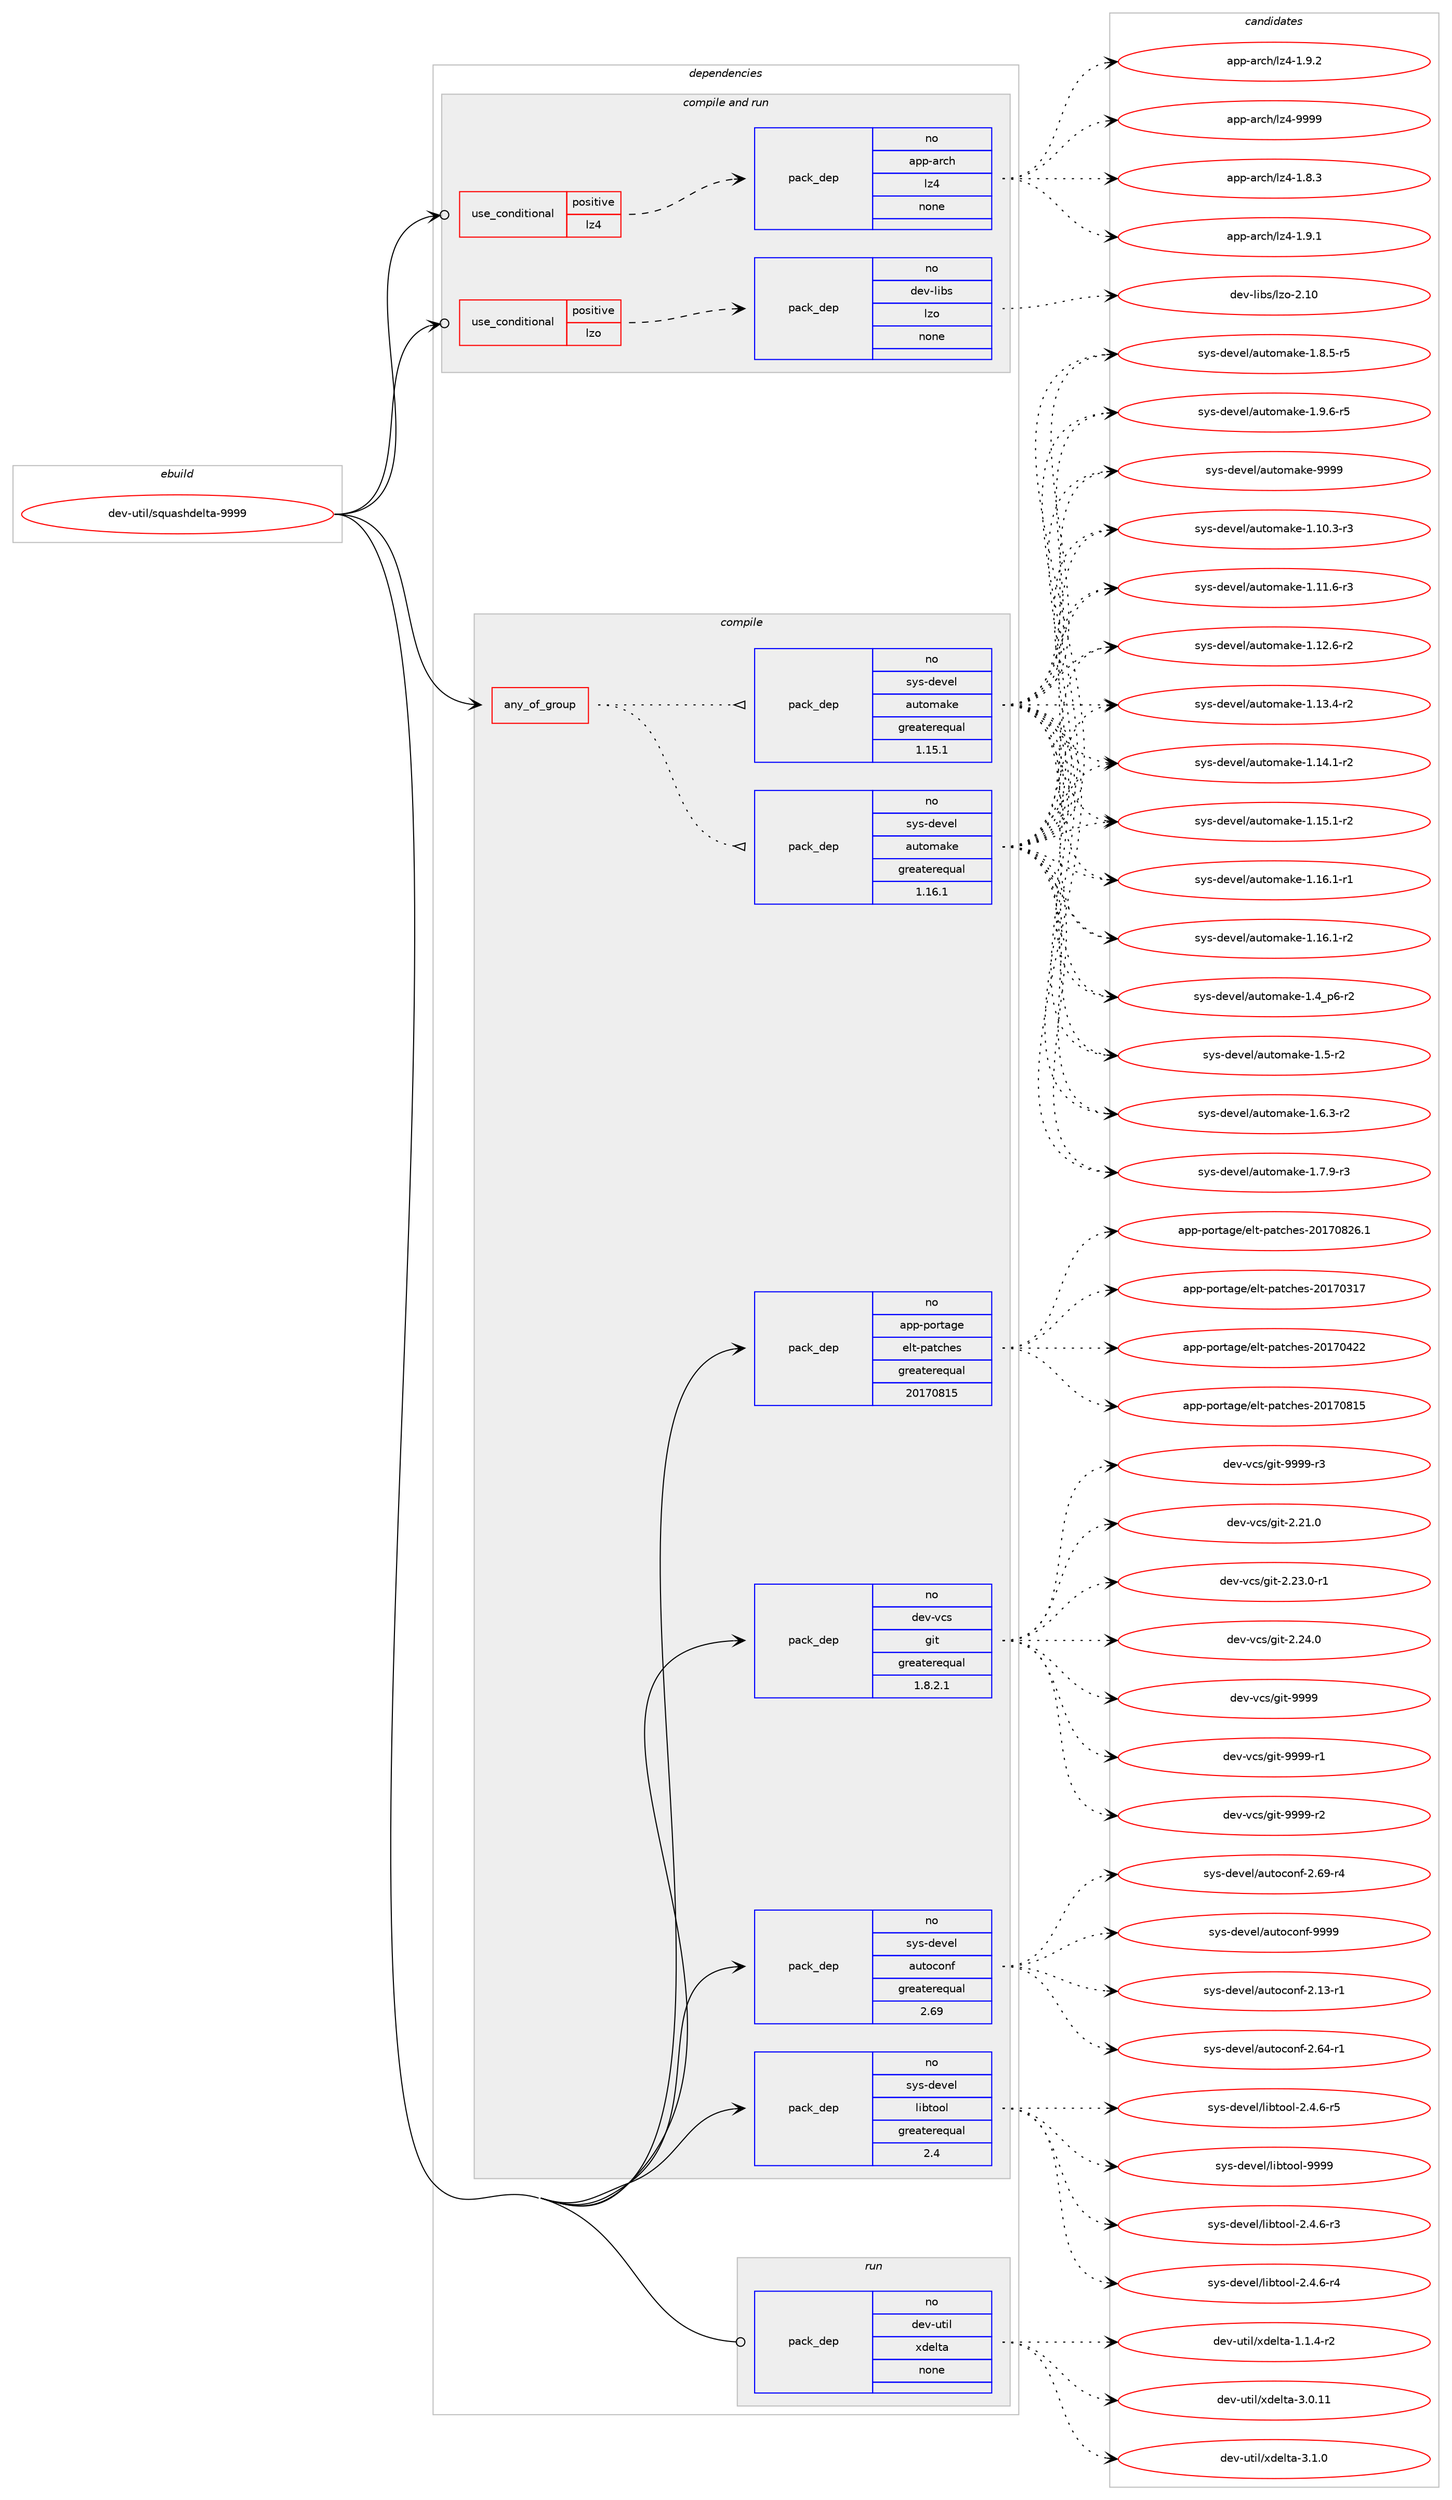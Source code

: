 digraph prolog {

# *************
# Graph options
# *************

newrank=true;
concentrate=true;
compound=true;
graph [rankdir=LR,fontname=Helvetica,fontsize=10,ranksep=1.5];#, ranksep=2.5, nodesep=0.2];
edge  [arrowhead=vee];
node  [fontname=Helvetica,fontsize=10];

# **********
# The ebuild
# **********

subgraph cluster_leftcol {
color=gray;
rank=same;
label=<<i>ebuild</i>>;
id [label="dev-util/squashdelta-9999", color=red, width=4, href="../dev-util/squashdelta-9999.svg"];
}

# ****************
# The dependencies
# ****************

subgraph cluster_midcol {
color=gray;
label=<<i>dependencies</i>>;
subgraph cluster_compile {
fillcolor="#eeeeee";
style=filled;
label=<<i>compile</i>>;
subgraph any11817 {
dependency732316 [label=<<TABLE BORDER="0" CELLBORDER="1" CELLSPACING="0" CELLPADDING="4"><TR><TD CELLPADDING="10">any_of_group</TD></TR></TABLE>>, shape=none, color=red];subgraph pack536778 {
dependency732317 [label=<<TABLE BORDER="0" CELLBORDER="1" CELLSPACING="0" CELLPADDING="4" WIDTH="220"><TR><TD ROWSPAN="6" CELLPADDING="30">pack_dep</TD></TR><TR><TD WIDTH="110">no</TD></TR><TR><TD>sys-devel</TD></TR><TR><TD>automake</TD></TR><TR><TD>greaterequal</TD></TR><TR><TD>1.16.1</TD></TR></TABLE>>, shape=none, color=blue];
}
dependency732316:e -> dependency732317:w [weight=20,style="dotted",arrowhead="oinv"];
subgraph pack536779 {
dependency732318 [label=<<TABLE BORDER="0" CELLBORDER="1" CELLSPACING="0" CELLPADDING="4" WIDTH="220"><TR><TD ROWSPAN="6" CELLPADDING="30">pack_dep</TD></TR><TR><TD WIDTH="110">no</TD></TR><TR><TD>sys-devel</TD></TR><TR><TD>automake</TD></TR><TR><TD>greaterequal</TD></TR><TR><TD>1.15.1</TD></TR></TABLE>>, shape=none, color=blue];
}
dependency732316:e -> dependency732318:w [weight=20,style="dotted",arrowhead="oinv"];
}
id:e -> dependency732316:w [weight=20,style="solid",arrowhead="vee"];
subgraph pack536780 {
dependency732319 [label=<<TABLE BORDER="0" CELLBORDER="1" CELLSPACING="0" CELLPADDING="4" WIDTH="220"><TR><TD ROWSPAN="6" CELLPADDING="30">pack_dep</TD></TR><TR><TD WIDTH="110">no</TD></TR><TR><TD>app-portage</TD></TR><TR><TD>elt-patches</TD></TR><TR><TD>greaterequal</TD></TR><TR><TD>20170815</TD></TR></TABLE>>, shape=none, color=blue];
}
id:e -> dependency732319:w [weight=20,style="solid",arrowhead="vee"];
subgraph pack536781 {
dependency732320 [label=<<TABLE BORDER="0" CELLBORDER="1" CELLSPACING="0" CELLPADDING="4" WIDTH="220"><TR><TD ROWSPAN="6" CELLPADDING="30">pack_dep</TD></TR><TR><TD WIDTH="110">no</TD></TR><TR><TD>dev-vcs</TD></TR><TR><TD>git</TD></TR><TR><TD>greaterequal</TD></TR><TR><TD>1.8.2.1</TD></TR></TABLE>>, shape=none, color=blue];
}
id:e -> dependency732320:w [weight=20,style="solid",arrowhead="vee"];
subgraph pack536782 {
dependency732321 [label=<<TABLE BORDER="0" CELLBORDER="1" CELLSPACING="0" CELLPADDING="4" WIDTH="220"><TR><TD ROWSPAN="6" CELLPADDING="30">pack_dep</TD></TR><TR><TD WIDTH="110">no</TD></TR><TR><TD>sys-devel</TD></TR><TR><TD>autoconf</TD></TR><TR><TD>greaterequal</TD></TR><TR><TD>2.69</TD></TR></TABLE>>, shape=none, color=blue];
}
id:e -> dependency732321:w [weight=20,style="solid",arrowhead="vee"];
subgraph pack536783 {
dependency732322 [label=<<TABLE BORDER="0" CELLBORDER="1" CELLSPACING="0" CELLPADDING="4" WIDTH="220"><TR><TD ROWSPAN="6" CELLPADDING="30">pack_dep</TD></TR><TR><TD WIDTH="110">no</TD></TR><TR><TD>sys-devel</TD></TR><TR><TD>libtool</TD></TR><TR><TD>greaterequal</TD></TR><TR><TD>2.4</TD></TR></TABLE>>, shape=none, color=blue];
}
id:e -> dependency732322:w [weight=20,style="solid",arrowhead="vee"];
}
subgraph cluster_compileandrun {
fillcolor="#eeeeee";
style=filled;
label=<<i>compile and run</i>>;
subgraph cond183342 {
dependency732323 [label=<<TABLE BORDER="0" CELLBORDER="1" CELLSPACING="0" CELLPADDING="4"><TR><TD ROWSPAN="3" CELLPADDING="10">use_conditional</TD></TR><TR><TD>positive</TD></TR><TR><TD>lz4</TD></TR></TABLE>>, shape=none, color=red];
subgraph pack536784 {
dependency732324 [label=<<TABLE BORDER="0" CELLBORDER="1" CELLSPACING="0" CELLPADDING="4" WIDTH="220"><TR><TD ROWSPAN="6" CELLPADDING="30">pack_dep</TD></TR><TR><TD WIDTH="110">no</TD></TR><TR><TD>app-arch</TD></TR><TR><TD>lz4</TD></TR><TR><TD>none</TD></TR><TR><TD></TD></TR></TABLE>>, shape=none, color=blue];
}
dependency732323:e -> dependency732324:w [weight=20,style="dashed",arrowhead="vee"];
}
id:e -> dependency732323:w [weight=20,style="solid",arrowhead="odotvee"];
subgraph cond183343 {
dependency732325 [label=<<TABLE BORDER="0" CELLBORDER="1" CELLSPACING="0" CELLPADDING="4"><TR><TD ROWSPAN="3" CELLPADDING="10">use_conditional</TD></TR><TR><TD>positive</TD></TR><TR><TD>lzo</TD></TR></TABLE>>, shape=none, color=red];
subgraph pack536785 {
dependency732326 [label=<<TABLE BORDER="0" CELLBORDER="1" CELLSPACING="0" CELLPADDING="4" WIDTH="220"><TR><TD ROWSPAN="6" CELLPADDING="30">pack_dep</TD></TR><TR><TD WIDTH="110">no</TD></TR><TR><TD>dev-libs</TD></TR><TR><TD>lzo</TD></TR><TR><TD>none</TD></TR><TR><TD></TD></TR></TABLE>>, shape=none, color=blue];
}
dependency732325:e -> dependency732326:w [weight=20,style="dashed",arrowhead="vee"];
}
id:e -> dependency732325:w [weight=20,style="solid",arrowhead="odotvee"];
}
subgraph cluster_run {
fillcolor="#eeeeee";
style=filled;
label=<<i>run</i>>;
subgraph pack536786 {
dependency732327 [label=<<TABLE BORDER="0" CELLBORDER="1" CELLSPACING="0" CELLPADDING="4" WIDTH="220"><TR><TD ROWSPAN="6" CELLPADDING="30">pack_dep</TD></TR><TR><TD WIDTH="110">no</TD></TR><TR><TD>dev-util</TD></TR><TR><TD>xdelta</TD></TR><TR><TD>none</TD></TR><TR><TD></TD></TR></TABLE>>, shape=none, color=blue];
}
id:e -> dependency732327:w [weight=20,style="solid",arrowhead="odot"];
}
}

# **************
# The candidates
# **************

subgraph cluster_choices {
rank=same;
color=gray;
label=<<i>candidates</i>>;

subgraph choice536778 {
color=black;
nodesep=1;
choice11512111545100101118101108479711711611110997107101454946494846514511451 [label="sys-devel/automake-1.10.3-r3", color=red, width=4,href="../sys-devel/automake-1.10.3-r3.svg"];
choice11512111545100101118101108479711711611110997107101454946494946544511451 [label="sys-devel/automake-1.11.6-r3", color=red, width=4,href="../sys-devel/automake-1.11.6-r3.svg"];
choice11512111545100101118101108479711711611110997107101454946495046544511450 [label="sys-devel/automake-1.12.6-r2", color=red, width=4,href="../sys-devel/automake-1.12.6-r2.svg"];
choice11512111545100101118101108479711711611110997107101454946495146524511450 [label="sys-devel/automake-1.13.4-r2", color=red, width=4,href="../sys-devel/automake-1.13.4-r2.svg"];
choice11512111545100101118101108479711711611110997107101454946495246494511450 [label="sys-devel/automake-1.14.1-r2", color=red, width=4,href="../sys-devel/automake-1.14.1-r2.svg"];
choice11512111545100101118101108479711711611110997107101454946495346494511450 [label="sys-devel/automake-1.15.1-r2", color=red, width=4,href="../sys-devel/automake-1.15.1-r2.svg"];
choice11512111545100101118101108479711711611110997107101454946495446494511449 [label="sys-devel/automake-1.16.1-r1", color=red, width=4,href="../sys-devel/automake-1.16.1-r1.svg"];
choice11512111545100101118101108479711711611110997107101454946495446494511450 [label="sys-devel/automake-1.16.1-r2", color=red, width=4,href="../sys-devel/automake-1.16.1-r2.svg"];
choice115121115451001011181011084797117116111109971071014549465295112544511450 [label="sys-devel/automake-1.4_p6-r2", color=red, width=4,href="../sys-devel/automake-1.4_p6-r2.svg"];
choice11512111545100101118101108479711711611110997107101454946534511450 [label="sys-devel/automake-1.5-r2", color=red, width=4,href="../sys-devel/automake-1.5-r2.svg"];
choice115121115451001011181011084797117116111109971071014549465446514511450 [label="sys-devel/automake-1.6.3-r2", color=red, width=4,href="../sys-devel/automake-1.6.3-r2.svg"];
choice115121115451001011181011084797117116111109971071014549465546574511451 [label="sys-devel/automake-1.7.9-r3", color=red, width=4,href="../sys-devel/automake-1.7.9-r3.svg"];
choice115121115451001011181011084797117116111109971071014549465646534511453 [label="sys-devel/automake-1.8.5-r5", color=red, width=4,href="../sys-devel/automake-1.8.5-r5.svg"];
choice115121115451001011181011084797117116111109971071014549465746544511453 [label="sys-devel/automake-1.9.6-r5", color=red, width=4,href="../sys-devel/automake-1.9.6-r5.svg"];
choice115121115451001011181011084797117116111109971071014557575757 [label="sys-devel/automake-9999", color=red, width=4,href="../sys-devel/automake-9999.svg"];
dependency732317:e -> choice11512111545100101118101108479711711611110997107101454946494846514511451:w [style=dotted,weight="100"];
dependency732317:e -> choice11512111545100101118101108479711711611110997107101454946494946544511451:w [style=dotted,weight="100"];
dependency732317:e -> choice11512111545100101118101108479711711611110997107101454946495046544511450:w [style=dotted,weight="100"];
dependency732317:e -> choice11512111545100101118101108479711711611110997107101454946495146524511450:w [style=dotted,weight="100"];
dependency732317:e -> choice11512111545100101118101108479711711611110997107101454946495246494511450:w [style=dotted,weight="100"];
dependency732317:e -> choice11512111545100101118101108479711711611110997107101454946495346494511450:w [style=dotted,weight="100"];
dependency732317:e -> choice11512111545100101118101108479711711611110997107101454946495446494511449:w [style=dotted,weight="100"];
dependency732317:e -> choice11512111545100101118101108479711711611110997107101454946495446494511450:w [style=dotted,weight="100"];
dependency732317:e -> choice115121115451001011181011084797117116111109971071014549465295112544511450:w [style=dotted,weight="100"];
dependency732317:e -> choice11512111545100101118101108479711711611110997107101454946534511450:w [style=dotted,weight="100"];
dependency732317:e -> choice115121115451001011181011084797117116111109971071014549465446514511450:w [style=dotted,weight="100"];
dependency732317:e -> choice115121115451001011181011084797117116111109971071014549465546574511451:w [style=dotted,weight="100"];
dependency732317:e -> choice115121115451001011181011084797117116111109971071014549465646534511453:w [style=dotted,weight="100"];
dependency732317:e -> choice115121115451001011181011084797117116111109971071014549465746544511453:w [style=dotted,weight="100"];
dependency732317:e -> choice115121115451001011181011084797117116111109971071014557575757:w [style=dotted,weight="100"];
}
subgraph choice536779 {
color=black;
nodesep=1;
choice11512111545100101118101108479711711611110997107101454946494846514511451 [label="sys-devel/automake-1.10.3-r3", color=red, width=4,href="../sys-devel/automake-1.10.3-r3.svg"];
choice11512111545100101118101108479711711611110997107101454946494946544511451 [label="sys-devel/automake-1.11.6-r3", color=red, width=4,href="../sys-devel/automake-1.11.6-r3.svg"];
choice11512111545100101118101108479711711611110997107101454946495046544511450 [label="sys-devel/automake-1.12.6-r2", color=red, width=4,href="../sys-devel/automake-1.12.6-r2.svg"];
choice11512111545100101118101108479711711611110997107101454946495146524511450 [label="sys-devel/automake-1.13.4-r2", color=red, width=4,href="../sys-devel/automake-1.13.4-r2.svg"];
choice11512111545100101118101108479711711611110997107101454946495246494511450 [label="sys-devel/automake-1.14.1-r2", color=red, width=4,href="../sys-devel/automake-1.14.1-r2.svg"];
choice11512111545100101118101108479711711611110997107101454946495346494511450 [label="sys-devel/automake-1.15.1-r2", color=red, width=4,href="../sys-devel/automake-1.15.1-r2.svg"];
choice11512111545100101118101108479711711611110997107101454946495446494511449 [label="sys-devel/automake-1.16.1-r1", color=red, width=4,href="../sys-devel/automake-1.16.1-r1.svg"];
choice11512111545100101118101108479711711611110997107101454946495446494511450 [label="sys-devel/automake-1.16.1-r2", color=red, width=4,href="../sys-devel/automake-1.16.1-r2.svg"];
choice115121115451001011181011084797117116111109971071014549465295112544511450 [label="sys-devel/automake-1.4_p6-r2", color=red, width=4,href="../sys-devel/automake-1.4_p6-r2.svg"];
choice11512111545100101118101108479711711611110997107101454946534511450 [label="sys-devel/automake-1.5-r2", color=red, width=4,href="../sys-devel/automake-1.5-r2.svg"];
choice115121115451001011181011084797117116111109971071014549465446514511450 [label="sys-devel/automake-1.6.3-r2", color=red, width=4,href="../sys-devel/automake-1.6.3-r2.svg"];
choice115121115451001011181011084797117116111109971071014549465546574511451 [label="sys-devel/automake-1.7.9-r3", color=red, width=4,href="../sys-devel/automake-1.7.9-r3.svg"];
choice115121115451001011181011084797117116111109971071014549465646534511453 [label="sys-devel/automake-1.8.5-r5", color=red, width=4,href="../sys-devel/automake-1.8.5-r5.svg"];
choice115121115451001011181011084797117116111109971071014549465746544511453 [label="sys-devel/automake-1.9.6-r5", color=red, width=4,href="../sys-devel/automake-1.9.6-r5.svg"];
choice115121115451001011181011084797117116111109971071014557575757 [label="sys-devel/automake-9999", color=red, width=4,href="../sys-devel/automake-9999.svg"];
dependency732318:e -> choice11512111545100101118101108479711711611110997107101454946494846514511451:w [style=dotted,weight="100"];
dependency732318:e -> choice11512111545100101118101108479711711611110997107101454946494946544511451:w [style=dotted,weight="100"];
dependency732318:e -> choice11512111545100101118101108479711711611110997107101454946495046544511450:w [style=dotted,weight="100"];
dependency732318:e -> choice11512111545100101118101108479711711611110997107101454946495146524511450:w [style=dotted,weight="100"];
dependency732318:e -> choice11512111545100101118101108479711711611110997107101454946495246494511450:w [style=dotted,weight="100"];
dependency732318:e -> choice11512111545100101118101108479711711611110997107101454946495346494511450:w [style=dotted,weight="100"];
dependency732318:e -> choice11512111545100101118101108479711711611110997107101454946495446494511449:w [style=dotted,weight="100"];
dependency732318:e -> choice11512111545100101118101108479711711611110997107101454946495446494511450:w [style=dotted,weight="100"];
dependency732318:e -> choice115121115451001011181011084797117116111109971071014549465295112544511450:w [style=dotted,weight="100"];
dependency732318:e -> choice11512111545100101118101108479711711611110997107101454946534511450:w [style=dotted,weight="100"];
dependency732318:e -> choice115121115451001011181011084797117116111109971071014549465446514511450:w [style=dotted,weight="100"];
dependency732318:e -> choice115121115451001011181011084797117116111109971071014549465546574511451:w [style=dotted,weight="100"];
dependency732318:e -> choice115121115451001011181011084797117116111109971071014549465646534511453:w [style=dotted,weight="100"];
dependency732318:e -> choice115121115451001011181011084797117116111109971071014549465746544511453:w [style=dotted,weight="100"];
dependency732318:e -> choice115121115451001011181011084797117116111109971071014557575757:w [style=dotted,weight="100"];
}
subgraph choice536780 {
color=black;
nodesep=1;
choice97112112451121111141169710310147101108116451129711699104101115455048495548514955 [label="app-portage/elt-patches-20170317", color=red, width=4,href="../app-portage/elt-patches-20170317.svg"];
choice97112112451121111141169710310147101108116451129711699104101115455048495548525050 [label="app-portage/elt-patches-20170422", color=red, width=4,href="../app-portage/elt-patches-20170422.svg"];
choice97112112451121111141169710310147101108116451129711699104101115455048495548564953 [label="app-portage/elt-patches-20170815", color=red, width=4,href="../app-portage/elt-patches-20170815.svg"];
choice971121124511211111411697103101471011081164511297116991041011154550484955485650544649 [label="app-portage/elt-patches-20170826.1", color=red, width=4,href="../app-portage/elt-patches-20170826.1.svg"];
dependency732319:e -> choice97112112451121111141169710310147101108116451129711699104101115455048495548514955:w [style=dotted,weight="100"];
dependency732319:e -> choice97112112451121111141169710310147101108116451129711699104101115455048495548525050:w [style=dotted,weight="100"];
dependency732319:e -> choice97112112451121111141169710310147101108116451129711699104101115455048495548564953:w [style=dotted,weight="100"];
dependency732319:e -> choice971121124511211111411697103101471011081164511297116991041011154550484955485650544649:w [style=dotted,weight="100"];
}
subgraph choice536781 {
color=black;
nodesep=1;
choice10010111845118991154710310511645504650494648 [label="dev-vcs/git-2.21.0", color=red, width=4,href="../dev-vcs/git-2.21.0.svg"];
choice100101118451189911547103105116455046505146484511449 [label="dev-vcs/git-2.23.0-r1", color=red, width=4,href="../dev-vcs/git-2.23.0-r1.svg"];
choice10010111845118991154710310511645504650524648 [label="dev-vcs/git-2.24.0", color=red, width=4,href="../dev-vcs/git-2.24.0.svg"];
choice1001011184511899115471031051164557575757 [label="dev-vcs/git-9999", color=red, width=4,href="../dev-vcs/git-9999.svg"];
choice10010111845118991154710310511645575757574511449 [label="dev-vcs/git-9999-r1", color=red, width=4,href="../dev-vcs/git-9999-r1.svg"];
choice10010111845118991154710310511645575757574511450 [label="dev-vcs/git-9999-r2", color=red, width=4,href="../dev-vcs/git-9999-r2.svg"];
choice10010111845118991154710310511645575757574511451 [label="dev-vcs/git-9999-r3", color=red, width=4,href="../dev-vcs/git-9999-r3.svg"];
dependency732320:e -> choice10010111845118991154710310511645504650494648:w [style=dotted,weight="100"];
dependency732320:e -> choice100101118451189911547103105116455046505146484511449:w [style=dotted,weight="100"];
dependency732320:e -> choice10010111845118991154710310511645504650524648:w [style=dotted,weight="100"];
dependency732320:e -> choice1001011184511899115471031051164557575757:w [style=dotted,weight="100"];
dependency732320:e -> choice10010111845118991154710310511645575757574511449:w [style=dotted,weight="100"];
dependency732320:e -> choice10010111845118991154710310511645575757574511450:w [style=dotted,weight="100"];
dependency732320:e -> choice10010111845118991154710310511645575757574511451:w [style=dotted,weight="100"];
}
subgraph choice536782 {
color=black;
nodesep=1;
choice1151211154510010111810110847971171161119911111010245504649514511449 [label="sys-devel/autoconf-2.13-r1", color=red, width=4,href="../sys-devel/autoconf-2.13-r1.svg"];
choice1151211154510010111810110847971171161119911111010245504654524511449 [label="sys-devel/autoconf-2.64-r1", color=red, width=4,href="../sys-devel/autoconf-2.64-r1.svg"];
choice1151211154510010111810110847971171161119911111010245504654574511452 [label="sys-devel/autoconf-2.69-r4", color=red, width=4,href="../sys-devel/autoconf-2.69-r4.svg"];
choice115121115451001011181011084797117116111991111101024557575757 [label="sys-devel/autoconf-9999", color=red, width=4,href="../sys-devel/autoconf-9999.svg"];
dependency732321:e -> choice1151211154510010111810110847971171161119911111010245504649514511449:w [style=dotted,weight="100"];
dependency732321:e -> choice1151211154510010111810110847971171161119911111010245504654524511449:w [style=dotted,weight="100"];
dependency732321:e -> choice1151211154510010111810110847971171161119911111010245504654574511452:w [style=dotted,weight="100"];
dependency732321:e -> choice115121115451001011181011084797117116111991111101024557575757:w [style=dotted,weight="100"];
}
subgraph choice536783 {
color=black;
nodesep=1;
choice1151211154510010111810110847108105981161111111084550465246544511451 [label="sys-devel/libtool-2.4.6-r3", color=red, width=4,href="../sys-devel/libtool-2.4.6-r3.svg"];
choice1151211154510010111810110847108105981161111111084550465246544511452 [label="sys-devel/libtool-2.4.6-r4", color=red, width=4,href="../sys-devel/libtool-2.4.6-r4.svg"];
choice1151211154510010111810110847108105981161111111084550465246544511453 [label="sys-devel/libtool-2.4.6-r5", color=red, width=4,href="../sys-devel/libtool-2.4.6-r5.svg"];
choice1151211154510010111810110847108105981161111111084557575757 [label="sys-devel/libtool-9999", color=red, width=4,href="../sys-devel/libtool-9999.svg"];
dependency732322:e -> choice1151211154510010111810110847108105981161111111084550465246544511451:w [style=dotted,weight="100"];
dependency732322:e -> choice1151211154510010111810110847108105981161111111084550465246544511452:w [style=dotted,weight="100"];
dependency732322:e -> choice1151211154510010111810110847108105981161111111084550465246544511453:w [style=dotted,weight="100"];
dependency732322:e -> choice1151211154510010111810110847108105981161111111084557575757:w [style=dotted,weight="100"];
}
subgraph choice536784 {
color=black;
nodesep=1;
choice971121124597114991044710812252454946564651 [label="app-arch/lz4-1.8.3", color=red, width=4,href="../app-arch/lz4-1.8.3.svg"];
choice971121124597114991044710812252454946574649 [label="app-arch/lz4-1.9.1", color=red, width=4,href="../app-arch/lz4-1.9.1.svg"];
choice971121124597114991044710812252454946574650 [label="app-arch/lz4-1.9.2", color=red, width=4,href="../app-arch/lz4-1.9.2.svg"];
choice9711211245971149910447108122524557575757 [label="app-arch/lz4-9999", color=red, width=4,href="../app-arch/lz4-9999.svg"];
dependency732324:e -> choice971121124597114991044710812252454946564651:w [style=dotted,weight="100"];
dependency732324:e -> choice971121124597114991044710812252454946574649:w [style=dotted,weight="100"];
dependency732324:e -> choice971121124597114991044710812252454946574650:w [style=dotted,weight="100"];
dependency732324:e -> choice9711211245971149910447108122524557575757:w [style=dotted,weight="100"];
}
subgraph choice536785 {
color=black;
nodesep=1;
choice1001011184510810598115471081221114550464948 [label="dev-libs/lzo-2.10", color=red, width=4,href="../dev-libs/lzo-2.10.svg"];
dependency732326:e -> choice1001011184510810598115471081221114550464948:w [style=dotted,weight="100"];
}
subgraph choice536786 {
color=black;
nodesep=1;
choice1001011184511711610510847120100101108116974549464946524511450 [label="dev-util/xdelta-1.1.4-r2", color=red, width=4,href="../dev-util/xdelta-1.1.4-r2.svg"];
choice10010111845117116105108471201001011081169745514648464949 [label="dev-util/xdelta-3.0.11", color=red, width=4,href="../dev-util/xdelta-3.0.11.svg"];
choice100101118451171161051084712010010110811697455146494648 [label="dev-util/xdelta-3.1.0", color=red, width=4,href="../dev-util/xdelta-3.1.0.svg"];
dependency732327:e -> choice1001011184511711610510847120100101108116974549464946524511450:w [style=dotted,weight="100"];
dependency732327:e -> choice10010111845117116105108471201001011081169745514648464949:w [style=dotted,weight="100"];
dependency732327:e -> choice100101118451171161051084712010010110811697455146494648:w [style=dotted,weight="100"];
}
}

}
